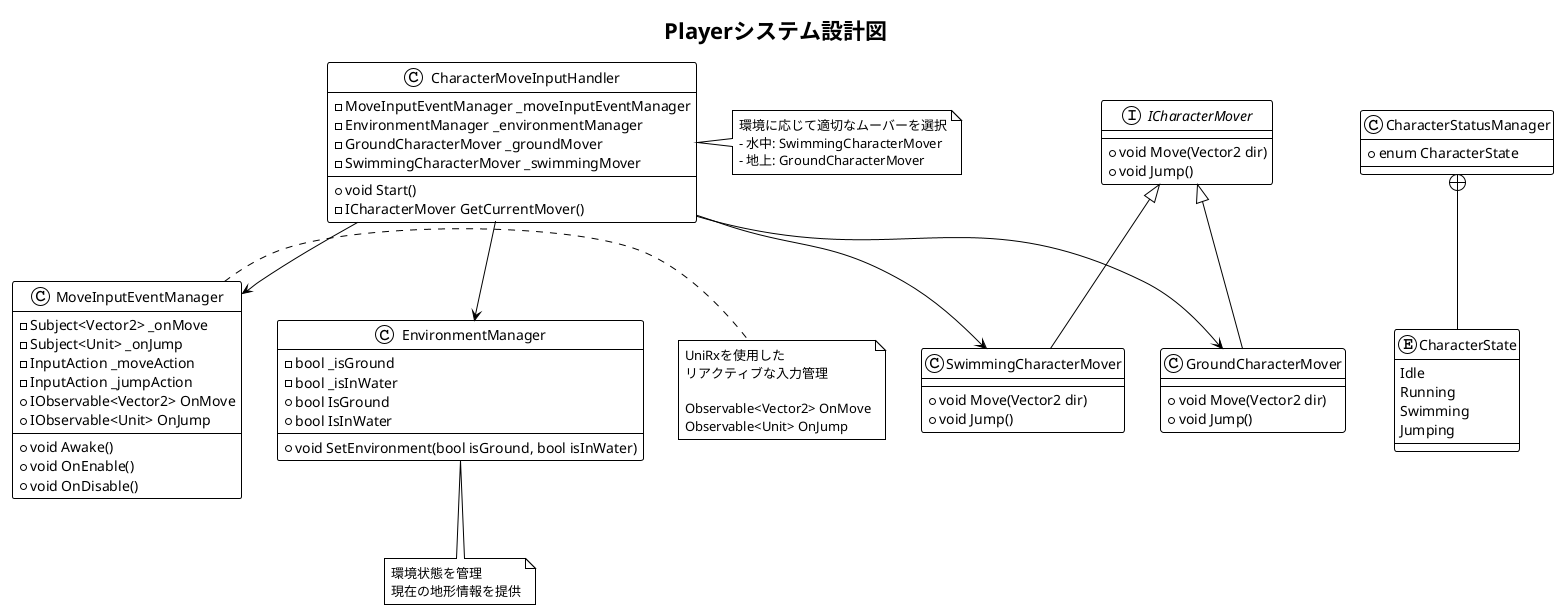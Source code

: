 @startuml PlayerSystemDesign

!theme plain
title Playerシステム設計図

class MoveInputEventManager {
    -Subject<Vector2> _onMove
    -Subject<Unit> _onJump
    -InputAction _moveAction
    -InputAction _jumpAction
    +IObservable<Vector2> OnMove
    +IObservable<Unit> OnJump
    +void Awake()
    +void OnEnable()
    +void OnDisable()
}

interface ICharacterMover {
    +void Move(Vector2 dir)
    +void Jump()
}

class GroundCharacterMover {
    +void Move(Vector2 dir)
    +void Jump()
}

class SwimmingCharacterMover {
    +void Move(Vector2 dir)
    +void Jump()
}

class CharacterMoveInputHandler {
    -MoveInputEventManager _moveInputEventManager
    -EnvironmentManager _environmentManager
    -GroundCharacterMover _groundMover
    -SwimmingCharacterMover _swimmingMover
    +void Start()
    -ICharacterMover GetCurrentMover()
}

class EnvironmentManager {
    -bool _isGround
    -bool _isInWater
    +bool IsGround
    +bool IsInWater
    +void SetEnvironment(bool isGround, bool isInWater)
}

class CharacterStatusManager {
    +enum CharacterState
}

enum CharacterState {
    Idle
    Running
    Swimming
    Jumping
}

' 継承・実装関係
ICharacterMover <|-- GroundCharacterMover
ICharacterMover <|-- SwimmingCharacterMover
CharacterStatusManager +-- CharacterState

' 依存関係
CharacterMoveInputHandler --> MoveInputEventManager
CharacterMoveInputHandler --> EnvironmentManager
CharacterMoveInputHandler --> GroundCharacterMover
CharacterMoveInputHandler --> SwimmingCharacterMover

' 補足説明
note right of CharacterMoveInputHandler
  環境に応じて適切なムーバーを選択
  - 水中: SwimmingCharacterMover
  - 地上: GroundCharacterMover
end note

note right of MoveInputEventManager
  UniRxを使用した
  リアクティブな入力管理
  
  Observable<Vector2> OnMove
  Observable<Unit> OnJump
end note

note bottom of EnvironmentManager
  環境状態を管理
  現在の地形情報を提供
end note

@enduml 